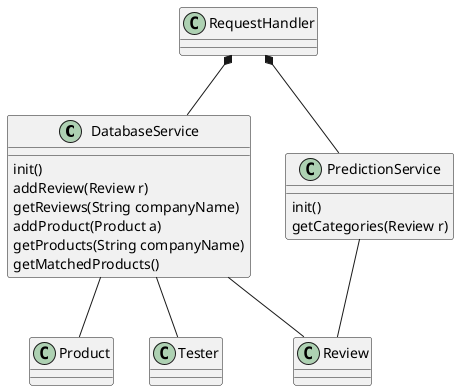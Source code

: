 @startuml
'https://plantuml.com/class-diagram

class DatabaseService {
    init()
    addReview(Review r)
    getReviews(String companyName)
    addProduct(Product a)
    getProducts(String companyName)
    getMatchedProducts()
}
class PredictionService {
    init()
    getCategories(Review r)
}
class Product
class Review
class RequestHandler
class Tester

RequestHandler *-- DatabaseService
RequestHandler *-- PredictionService
DatabaseService -- Review
DatabaseService -- Product
DatabaseService -- Tester
PredictionService -- Review

@enduml